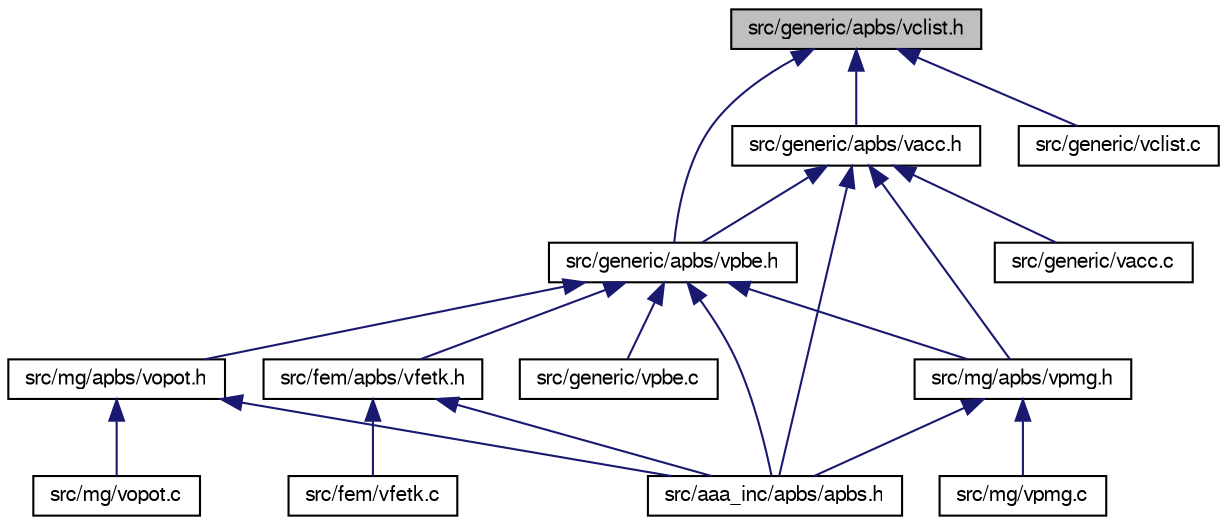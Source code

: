 digraph "src/generic/apbs/vclist.h"
{
  edge [fontname="FreeSans",fontsize="10",labelfontname="FreeSans",labelfontsize="10"];
  node [fontname="FreeSans",fontsize="10",shape=record];
  Node1 [label="src/generic/apbs/vclist.h",height=0.2,width=0.4,color="black", fillcolor="grey75", style="filled" fontcolor="black"];
  Node1 -> Node2 [dir="back",color="midnightblue",fontsize="10",style="solid",fontname="FreeSans"];
  Node2 [label="src/generic/apbs/vacc.h",height=0.2,width=0.4,color="black", fillcolor="white", style="filled",URL="$vacc_8h.html",tooltip="Contains declarations for class Vacc."];
  Node2 -> Node3 [dir="back",color="midnightblue",fontsize="10",style="solid",fontname="FreeSans"];
  Node3 [label="src/aaa_inc/apbs/apbs.h",height=0.2,width=0.4,color="black", fillcolor="white", style="filled",URL="$apbs_8h.html",tooltip="Top-level header for APBS."];
  Node2 -> Node4 [dir="back",color="midnightblue",fontsize="10",style="solid",fontname="FreeSans"];
  Node4 [label="src/generic/apbs/vpbe.h",height=0.2,width=0.4,color="black", fillcolor="white", style="filled",URL="$vpbe_8h.html",tooltip="Contains declarations for class Vpbe."];
  Node4 -> Node3 [dir="back",color="midnightblue",fontsize="10",style="solid",fontname="FreeSans"];
  Node4 -> Node5 [dir="back",color="midnightblue",fontsize="10",style="solid",fontname="FreeSans"];
  Node5 [label="src/fem/apbs/vfetk.h",height=0.2,width=0.4,color="black", fillcolor="white", style="filled",URL="$vfetk_8h.html",tooltip="Contains declarations for class Vfetk."];
  Node5 -> Node3 [dir="back",color="midnightblue",fontsize="10",style="solid",fontname="FreeSans"];
  Node5 -> Node6 [dir="back",color="midnightblue",fontsize="10",style="solid",fontname="FreeSans"];
  Node6 [label="src/fem/vfetk.c",height=0.2,width=0.4,color="black", fillcolor="white", style="filled",URL="$vfetk_8c.html",tooltip="Class Vfetk methods."];
  Node4 -> Node7 [dir="back",color="midnightblue",fontsize="10",style="solid",fontname="FreeSans"];
  Node7 [label="src/generic/vpbe.c",height=0.2,width=0.4,color="black", fillcolor="white", style="filled",URL="$vpbe_8c.html",tooltip="Class Vpbe methods."];
  Node4 -> Node8 [dir="back",color="midnightblue",fontsize="10",style="solid",fontname="FreeSans"];
  Node8 [label="src/mg/apbs/vopot.h",height=0.2,width=0.4,color="black", fillcolor="white", style="filled",URL="$vopot_8h.html",tooltip="Potential oracle for Cartesian mesh data."];
  Node8 -> Node3 [dir="back",color="midnightblue",fontsize="10",style="solid",fontname="FreeSans"];
  Node8 -> Node9 [dir="back",color="midnightblue",fontsize="10",style="solid",fontname="FreeSans"];
  Node9 [label="src/mg/vopot.c",height=0.2,width=0.4,color="black", fillcolor="white", style="filled",URL="$vopot_8c.html",tooltip="Class Vopot methods."];
  Node4 -> Node10 [dir="back",color="midnightblue",fontsize="10",style="solid",fontname="FreeSans"];
  Node10 [label="src/mg/apbs/vpmg.h",height=0.2,width=0.4,color="black", fillcolor="white", style="filled",URL="$vpmg_8h.html",tooltip="Contains declarations for class Vpmg."];
  Node10 -> Node3 [dir="back",color="midnightblue",fontsize="10",style="solid",fontname="FreeSans"];
  Node10 -> Node11 [dir="back",color="midnightblue",fontsize="10",style="solid",fontname="FreeSans"];
  Node11 [label="src/mg/vpmg.c",height=0.2,width=0.4,color="black", fillcolor="white", style="filled",URL="$vpmg_8c.html",tooltip="Class Vpmg methods."];
  Node2 -> Node12 [dir="back",color="midnightblue",fontsize="10",style="solid",fontname="FreeSans"];
  Node12 [label="src/generic/vacc.c",height=0.2,width=0.4,color="black", fillcolor="white", style="filled",URL="$vacc_8c.html",tooltip="Class Vacc methods."];
  Node2 -> Node10 [dir="back",color="midnightblue",fontsize="10",style="solid",fontname="FreeSans"];
  Node1 -> Node4 [dir="back",color="midnightblue",fontsize="10",style="solid",fontname="FreeSans"];
  Node1 -> Node13 [dir="back",color="midnightblue",fontsize="10",style="solid",fontname="FreeSans"];
  Node13 [label="src/generic/vclist.c",height=0.2,width=0.4,color="black", fillcolor="white", style="filled",URL="$vclist_8c.html",tooltip="Class Vclist methods."];
}
